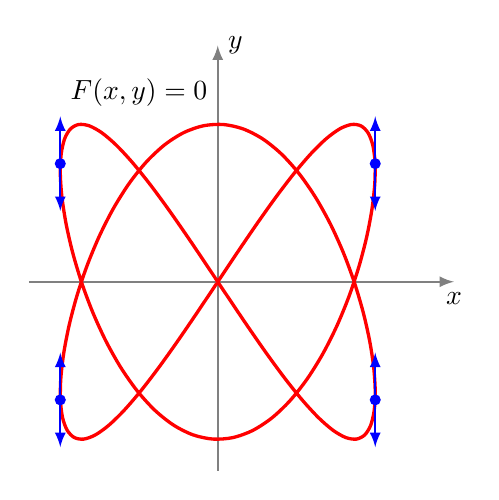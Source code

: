 ﻿\begin{tikzpicture}[scale=2]

% Axes
     \draw[->,>=latex,thick, gray] (-1.2,0)--(1.5,0) node[below,black] {$x$};
     \draw[->,>=latex,thick, gray] (0,-1.2)--(0,1.5) node[right,black] {$y$};

\node[] at (-0.5,1.2) {$F(x,y)=0$};

\draw[domain=0:6.28, red,very thick,samples=100, smooth] plot ({sin(2*\x r)},{sin(3*\x r)});

\draw[<->,>=latex,thick,blue] (1,0.75-0.3) -- (1,0.75+0.3) ;
\fill[blue] (1,0.75) circle (1pt);

\draw[<->,>=latex,thick,blue] (1,-0.75-0.3) -- (1,-0.75+0.3) ;
\fill[blue] (1,-0.75) circle (1pt);

\draw[<->,>=latex,thick,blue] (-1,0.75-0.3) -- (-1,0.75+0.3) ;
\fill[blue] (-1,0.75) circle (1pt);

\draw[<->,>=latex,thick,blue] (-1,-0.75-0.3) -- (-1,-0.75+0.3) ;
\fill[blue] (-1,-0.75) circle (1pt);


\end{tikzpicture}
